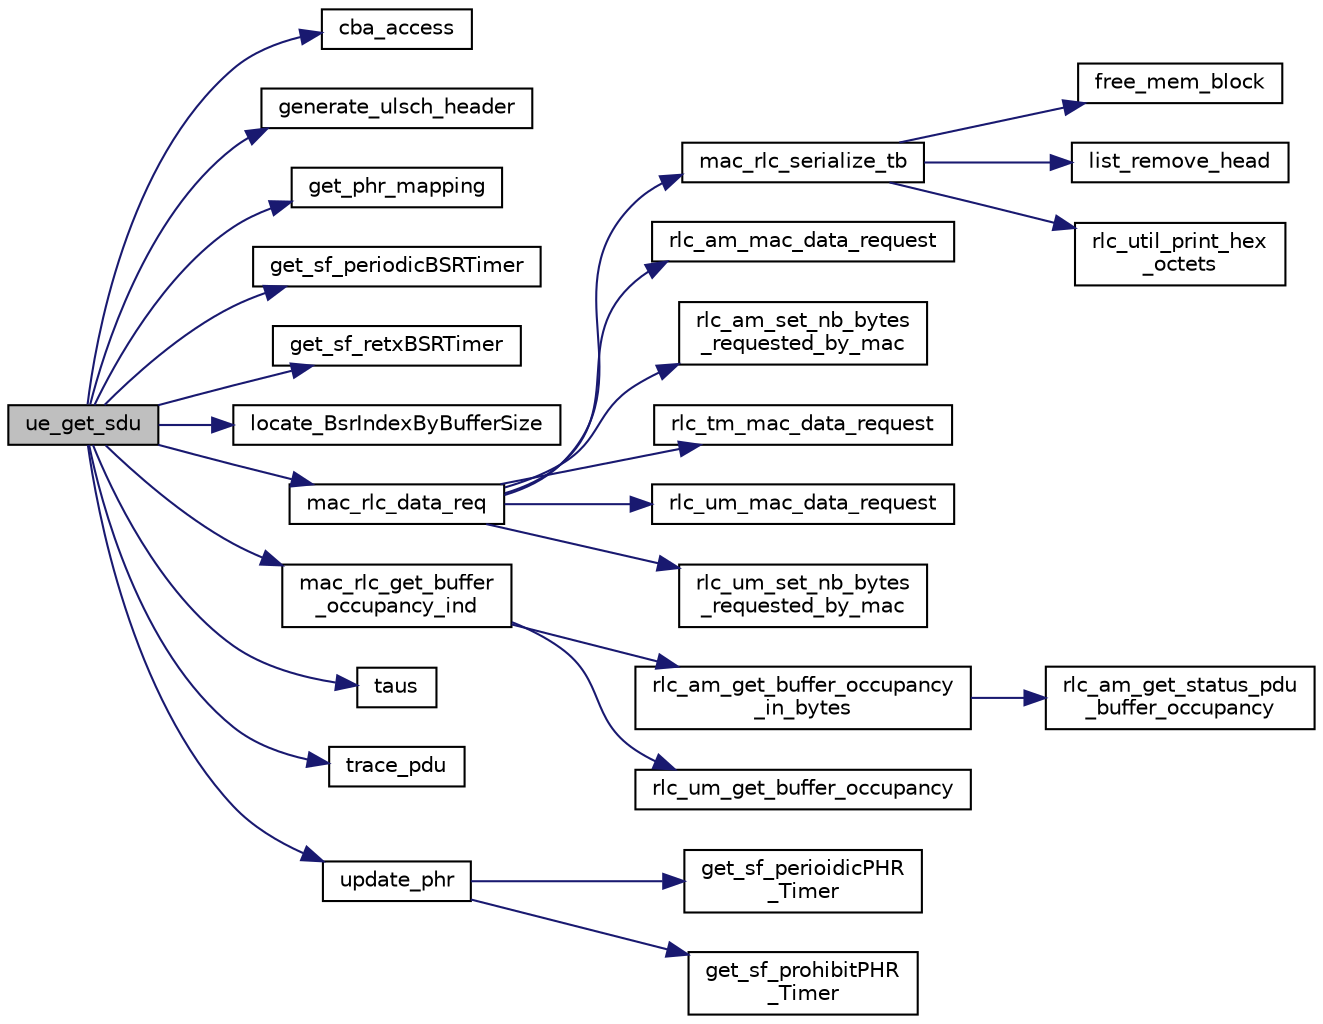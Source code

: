 digraph "ue_get_sdu"
{
 // LATEX_PDF_SIZE
  edge [fontname="Helvetica",fontsize="10",labelfontname="Helvetica",labelfontsize="10"];
  node [fontname="Helvetica",fontsize="10",shape=record];
  rankdir="LR";
  Node1 [label="ue_get_sdu",height=0.2,width=0.4,color="black", fillcolor="grey75", style="filled", fontcolor="black",tooltip=" "];
  Node1 -> Node2 [color="midnightblue",fontsize="10",style="solid",fontname="Helvetica"];
  Node2 [label="cba_access",height=0.2,width=0.4,color="black", fillcolor="white", style="filled",URL="$group____mac.html#gab874070cdd54141f9bf88b41984c28c0",tooltip="determine whether to use cba resource to transmit or not"];
  Node1 -> Node3 [color="midnightblue",fontsize="10",style="solid",fontname="Helvetica"];
  Node3 [label="generate_ulsch_header",height=0.2,width=0.4,color="black", fillcolor="white", style="filled",URL="$group____mac.html#gaadee4cb8418dde9ed744fc370d77fadc",tooltip=" "];
  Node1 -> Node4 [color="midnightblue",fontsize="10",style="solid",fontname="Helvetica"];
  Node4 [label="get_phr_mapping",height=0.2,width=0.4,color="black", fillcolor="white", style="filled",URL="$group____mac.html#ga7308643ecb6c289ce59d0f20809dc5da",tooltip="get phr mapping as described in 36.313"];
  Node1 -> Node5 [color="midnightblue",fontsize="10",style="solid",fontname="Helvetica"];
  Node5 [label="get_sf_periodicBSRTimer",height=0.2,width=0.4,color="black", fillcolor="white", style="filled",URL="$group____mac.html#ga23f17994420c94c41ea993089ad9f65b",tooltip="get the number of subframe from the periodic BSR timer configured by the higher layers"];
  Node1 -> Node6 [color="midnightblue",fontsize="10",style="solid",fontname="Helvetica"];
  Node6 [label="get_sf_retxBSRTimer",height=0.2,width=0.4,color="black", fillcolor="white", style="filled",URL="$group____mac.html#ga9d02a11d6912c108d2355b8c9a828867",tooltip="get the number of subframe form the bucket size duration configured by the higher layer"];
  Node1 -> Node7 [color="midnightblue",fontsize="10",style="solid",fontname="Helvetica"];
  Node7 [label="locate_BsrIndexByBufferSize",height=0.2,width=0.4,color="black", fillcolor="white", style="filled",URL="$group____mac.html#ga4dab46b3b19835e358e4cf603f04a79f",tooltip=" "];
  Node1 -> Node8 [color="midnightblue",fontsize="10",style="solid",fontname="Helvetica"];
  Node8 [label="mac_rlc_data_req",height=0.2,width=0.4,color="black", fillcolor="white", style="filled",URL="$group__em.html#ga5bde199cb9915e86997f39fc5539065e",tooltip=" "];
  Node8 -> Node9 [color="midnightblue",fontsize="10",style="solid",fontname="Helvetica"];
  Node9 [label="mac_rlc_serialize_tb",height=0.2,width=0.4,color="black", fillcolor="white", style="filled",URL="$group__em.html#ga193605f70003c8515ed9f022cfac2015",tooltip="Serialize a list of transport blocks coming from RLC in order to be processed by MAC."];
  Node9 -> Node10 [color="midnightblue",fontsize="10",style="solid",fontname="Helvetica"];
  Node10 [label="free_mem_block",height=0.2,width=0.4,color="black", fillcolor="white", style="filled",URL="$mem__block_8c.html#a3465e37844438c1cc552c197a2cfbbfd",tooltip=" "];
  Node9 -> Node11 [color="midnightblue",fontsize="10",style="solid",fontname="Helvetica"];
  Node11 [label="list_remove_head",height=0.2,width=0.4,color="black", fillcolor="white", style="filled",URL="$list_8c.html#a68bb206a4e50e2f9f27ca4c051a84dc5",tooltip=" "];
  Node9 -> Node12 [color="midnightblue",fontsize="10",style="solid",fontname="Helvetica"];
  Node12 [label="rlc_util_print_hex\l_octets",height=0.2,width=0.4,color="black", fillcolor="white", style="filled",URL="$group__em.html#ga9080083e27a8fc3d61451b6d4d7c8f3b",tooltip=" "];
  Node8 -> Node13 [color="midnightblue",fontsize="10",style="solid",fontname="Helvetica"];
  Node13 [label="rlc_am_mac_data_request",height=0.2,width=0.4,color="black", fillcolor="white", style="filled",URL="$group__em.html#ga6f2739955f3e6abe518d31824876ca98",tooltip="Gives PDUs to lower layer MAC."];
  Node8 -> Node14 [color="midnightblue",fontsize="10",style="solid",fontname="Helvetica"];
  Node14 [label="rlc_am_set_nb_bytes\l_requested_by_mac",height=0.2,width=0.4,color="black", fillcolor="white", style="filled",URL="$group__em.html#gab6b2d96761351ad26b7334b15994a671",tooltip="Set available TBS for RLC Tx just before am_mac_data_request. Used for UE only."];
  Node8 -> Node15 [color="midnightblue",fontsize="10",style="solid",fontname="Helvetica"];
  Node15 [label="rlc_tm_mac_data_request",height=0.2,width=0.4,color="black", fillcolor="white", style="filled",URL="$group__em.html#ga26c5517f197b5c01886d841c506e6c96",tooltip="Gives PDUs to lower layer MAC."];
  Node8 -> Node16 [color="midnightblue",fontsize="10",style="solid",fontname="Helvetica"];
  Node16 [label="rlc_um_mac_data_request",height=0.2,width=0.4,color="black", fillcolor="white", style="filled",URL="$group__em.html#ga8ba463e8b0085109257c0b4665821295",tooltip=" "];
  Node8 -> Node17 [color="midnightblue",fontsize="10",style="solid",fontname="Helvetica"];
  Node17 [label="rlc_um_set_nb_bytes\l_requested_by_mac",height=0.2,width=0.4,color="black", fillcolor="white", style="filled",URL="$group__em.html#ga1c496e79d4408b04297c4518771096f0",tooltip=" "];
  Node1 -> Node18 [color="midnightblue",fontsize="10",style="solid",fontname="Helvetica"];
  Node18 [label="mac_rlc_get_buffer\l_occupancy_ind",height=0.2,width=0.4,color="black", fillcolor="white", style="filled",URL="$group__em.html#gabad49b1ffc342176d2b2b6ad25ed1c78",tooltip="Interface with MAC layer, UE only: request and get the number of bytes scheduled for transmission by ..."];
  Node18 -> Node19 [color="midnightblue",fontsize="10",style="solid",fontname="Helvetica"];
  Node19 [label="rlc_am_get_buffer_occupancy\l_in_bytes",height=0.2,width=0.4,color="black", fillcolor="white", style="filled",URL="$group__em.html#ga4296138b0997f8385eaed01ed2438f2a",tooltip="Get Tx Buffer Occupancy."];
  Node19 -> Node20 [color="midnightblue",fontsize="10",style="solid",fontname="Helvetica"];
  Node20 [label="rlc_am_get_status_pdu\l_buffer_occupancy",height=0.2,width=0.4,color="black", fillcolor="white", style="filled",URL="$rlc__am_8c.html#abcba7cf1c91351218dfc389c3bb8a338",tooltip=" "];
  Node18 -> Node21 [color="midnightblue",fontsize="10",style="solid",fontname="Helvetica"];
  Node21 [label="rlc_um_get_buffer_occupancy",height=0.2,width=0.4,color="black", fillcolor="white", style="filled",URL="$group__em.html#ga65504cb42108b8a9d742b56427971709",tooltip="Gets Tx Buffer Occupancy."];
  Node1 -> Node22 [color="midnightblue",fontsize="10",style="solid",fontname="Helvetica"];
  Node22 [label="taus",height=0.2,width=0.4,color="black", fillcolor="white", style="filled",URL="$oml_8h.html#a362f00415eaebca7255f9c4d08bd9fd6",tooltip="compute random number"];
  Node1 -> Node23 [color="midnightblue",fontsize="10",style="solid",fontname="Helvetica"];
  Node23 [label="trace_pdu",height=0.2,width=0.4,color="black", fillcolor="white", style="filled",URL="$group____oai.html#ga33d924a6f237550baee5d5048bd5c839",tooltip=" "];
  Node1 -> Node24 [color="midnightblue",fontsize="10",style="solid",fontname="Helvetica"];
  Node24 [label="update_phr",height=0.2,width=0.4,color="black", fillcolor="white", style="filled",URL="$group____mac.html#gaa491497c454720592707bca5e2481fc8",tooltip=" "];
  Node24 -> Node25 [color="midnightblue",fontsize="10",style="solid",fontname="Helvetica"];
  Node25 [label="get_sf_perioidicPHR\l_Timer",height=0.2,width=0.4,color="black", fillcolor="white", style="filled",URL="$group____mac.html#gad66af9ea051d9714c152c74168103142",tooltip="get the number of subframe form the periodic PHR timer configured by the higher layer"];
  Node24 -> Node26 [color="midnightblue",fontsize="10",style="solid",fontname="Helvetica"];
  Node26 [label="get_sf_prohibitPHR\l_Timer",height=0.2,width=0.4,color="black", fillcolor="white", style="filled",URL="$group____mac.html#ga933ccf9b77944c58de0bfea4db388d95",tooltip="get the number of subframe form the prohibit PHR duration configured by the higher layer"];
}
